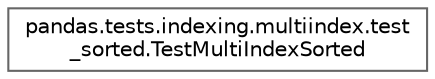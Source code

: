 digraph "Graphical Class Hierarchy"
{
 // LATEX_PDF_SIZE
  bgcolor="transparent";
  edge [fontname=Helvetica,fontsize=10,labelfontname=Helvetica,labelfontsize=10];
  node [fontname=Helvetica,fontsize=10,shape=box,height=0.2,width=0.4];
  rankdir="LR";
  Node0 [id="Node000000",label="pandas.tests.indexing.multiindex.test\l_sorted.TestMultiIndexSorted",height=0.2,width=0.4,color="grey40", fillcolor="white", style="filled",URL="$dd/ded/classpandas_1_1tests_1_1indexing_1_1multiindex_1_1test__sorted_1_1TestMultiIndexSorted.html",tooltip=" "];
}
